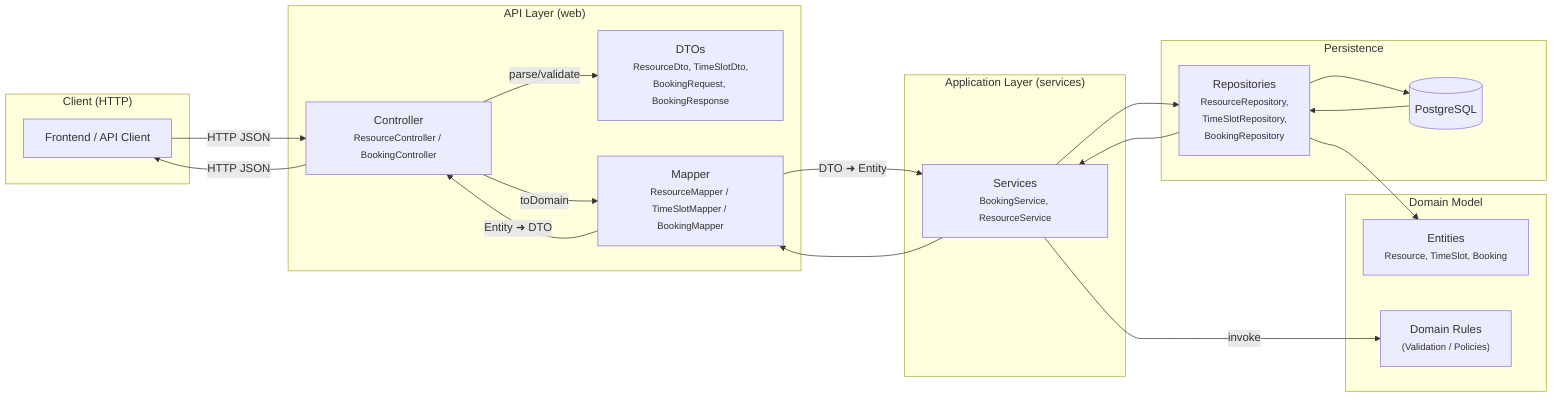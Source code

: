 %% API Flow Diagram: Architecture overview
%% File: designs/api-layer-architecture.mmd
%% Purpose: Show data and dependency flow between API layer (Controller + DTO + Mapper),
%% application services, domain model, and persistence layer.

flowchart LR
    subgraph Client["Client (HTTP)"]
        UI["Frontend / API Client"]
    end

    subgraph API["API Layer (web)"]
        Ctr["Controller<br/><small>ResourceController / BookingController</small>"]
        DTO["DTOs<br/><small>ResourceDto, TimeSlotDto,<br/>BookingRequest, BookingResponse</small>"]
        Map["Mapper<br/><small>ResourceMapper / TimeSlotMapper / BookingMapper</small>"]
    end

    subgraph APP["Application Layer (services)"]
        Svc["Services<br/><small>BookingService, ResourceService</small>"]
    end

    subgraph DOMAIN["Domain Model"]
        Ent["Entities<br/><small>Resource, TimeSlot, Booking</small>"]
        Rules["Domain Rules<br/><small>(Validation / Policies)</small>"]
    end

    subgraph PERSIST["Persistence"]
        Repo["Repositories<br/><small>ResourceRepository,<br/>TimeSlotRepository,<br/>BookingRepository</small>"]
        DB[(PostgreSQL)]
    end

    UI -->|HTTP JSON| Ctr
    Ctr -->|parse/validate| DTO
    Ctr -->|toDomain| Map
    Map -->|DTO ➜ Entity| Svc
    Svc -->|invoke| Rules
    Svc --> Repo
    Repo --> Ent
    Repo --> DB

    DB --> Repo
    Repo --> Svc
    Svc --> Map
    Map -->|Entity ➜ DTO| Ctr
    Ctr -->|HTTP JSON| UI